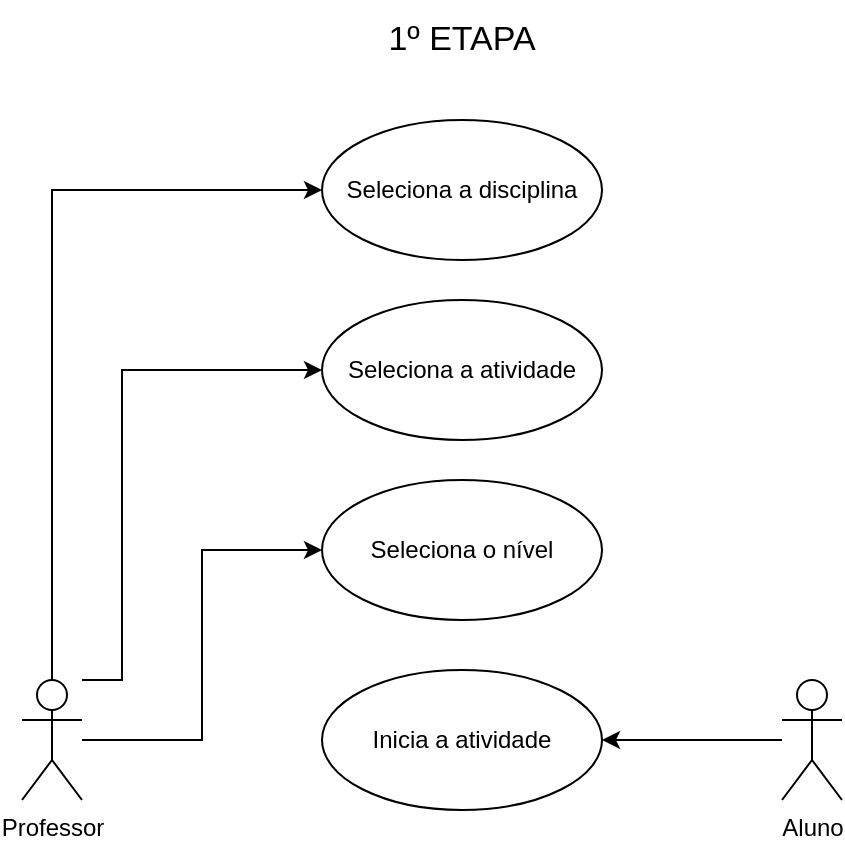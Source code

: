 <mxfile version="21.7.1" type="google">
  <diagram name="Page-1" id="e7e014a7-5840-1c2e-5031-d8a46d1fe8dd">
    <mxGraphModel grid="1" page="1" gridSize="10" guides="1" tooltips="1" connect="1" arrows="1" fold="1" pageScale="1" pageWidth="1169" pageHeight="827" background="none" math="0" shadow="0">
      <root>
        <mxCell id="0" />
        <mxCell id="1" parent="0" />
        <mxCell id="eIt5JDzh2yR4Y3AEdkLH-46" style="edgeStyle=orthogonalEdgeStyle;rounded=0;orthogonalLoop=1;jettySize=auto;html=1;entryX=0;entryY=0.5;entryDx=0;entryDy=0;exitX=0.5;exitY=0;exitDx=0;exitDy=0;exitPerimeter=0;" edge="1" parent="1" source="eIt5JDzh2yR4Y3AEdkLH-42" target="eIt5JDzh2yR4Y3AEdkLH-44">
          <mxGeometry relative="1" as="geometry">
            <mxPoint x="90" y="220" as="sourcePoint" />
            <mxPoint x="190" y="25" as="targetPoint" />
          </mxGeometry>
        </mxCell>
        <mxCell id="eIt5JDzh2yR4Y3AEdkLH-47" style="edgeStyle=orthogonalEdgeStyle;rounded=0;orthogonalLoop=1;jettySize=auto;html=1;entryX=0;entryY=0.5;entryDx=0;entryDy=0;" edge="1" parent="1" source="eIt5JDzh2yR4Y3AEdkLH-42" target="eIt5JDzh2yR4Y3AEdkLH-45">
          <mxGeometry relative="1" as="geometry">
            <Array as="points">
              <mxPoint x="140" y="340" />
              <mxPoint x="140" y="185" />
            </Array>
          </mxGeometry>
        </mxCell>
        <mxCell id="eIt5JDzh2yR4Y3AEdkLH-49" style="edgeStyle=orthogonalEdgeStyle;rounded=0;orthogonalLoop=1;jettySize=auto;html=1;entryX=0;entryY=0.5;entryDx=0;entryDy=0;" edge="1" parent="1" source="eIt5JDzh2yR4Y3AEdkLH-42" target="eIt5JDzh2yR4Y3AEdkLH-48">
          <mxGeometry relative="1" as="geometry" />
        </mxCell>
        <mxCell id="eIt5JDzh2yR4Y3AEdkLH-42" value="Professor" style="shape=umlActor;verticalLabelPosition=bottom;verticalAlign=top;html=1;" vertex="1" parent="1">
          <mxGeometry x="90" y="340" width="30" height="60" as="geometry" />
        </mxCell>
        <mxCell id="eIt5JDzh2yR4Y3AEdkLH-51" style="edgeStyle=orthogonalEdgeStyle;rounded=0;orthogonalLoop=1;jettySize=auto;html=1;" edge="1" parent="1" source="eIt5JDzh2yR4Y3AEdkLH-43" target="eIt5JDzh2yR4Y3AEdkLH-50">
          <mxGeometry relative="1" as="geometry" />
        </mxCell>
        <mxCell id="eIt5JDzh2yR4Y3AEdkLH-43" value="Aluno" style="shape=umlActor;verticalLabelPosition=bottom;verticalAlign=top;html=1;" vertex="1" parent="1">
          <mxGeometry x="470" y="340" width="30" height="60" as="geometry" />
        </mxCell>
        <mxCell id="eIt5JDzh2yR4Y3AEdkLH-44" value="Seleciona a disciplina" style="ellipse;whiteSpace=wrap;html=1;" vertex="1" parent="1">
          <mxGeometry x="240" y="60" width="140" height="70" as="geometry" />
        </mxCell>
        <mxCell id="eIt5JDzh2yR4Y3AEdkLH-45" value="Seleciona a atividade" style="ellipse;whiteSpace=wrap;html=1;" vertex="1" parent="1">
          <mxGeometry x="240" y="150" width="140" height="70" as="geometry" />
        </mxCell>
        <mxCell id="eIt5JDzh2yR4Y3AEdkLH-48" value="Seleciona o nível" style="ellipse;whiteSpace=wrap;html=1;" vertex="1" parent="1">
          <mxGeometry x="240" y="240" width="140" height="70" as="geometry" />
        </mxCell>
        <mxCell id="eIt5JDzh2yR4Y3AEdkLH-50" value="Inicia a atividade" style="ellipse;whiteSpace=wrap;html=1;" vertex="1" parent="1">
          <mxGeometry x="240" y="335" width="140" height="70" as="geometry" />
        </mxCell>
        <mxCell id="eIt5JDzh2yR4Y3AEdkLH-52" value="&lt;font style=&quot;font-size: 17px;&quot;&gt;1º ETAPA&lt;/font&gt;" style="text;html=1;strokeColor=none;fillColor=none;align=center;verticalAlign=middle;whiteSpace=wrap;rounded=0;" vertex="1" parent="1">
          <mxGeometry x="270" width="80" height="40" as="geometry" />
        </mxCell>
      </root>
    </mxGraphModel>
  </diagram>
</mxfile>
